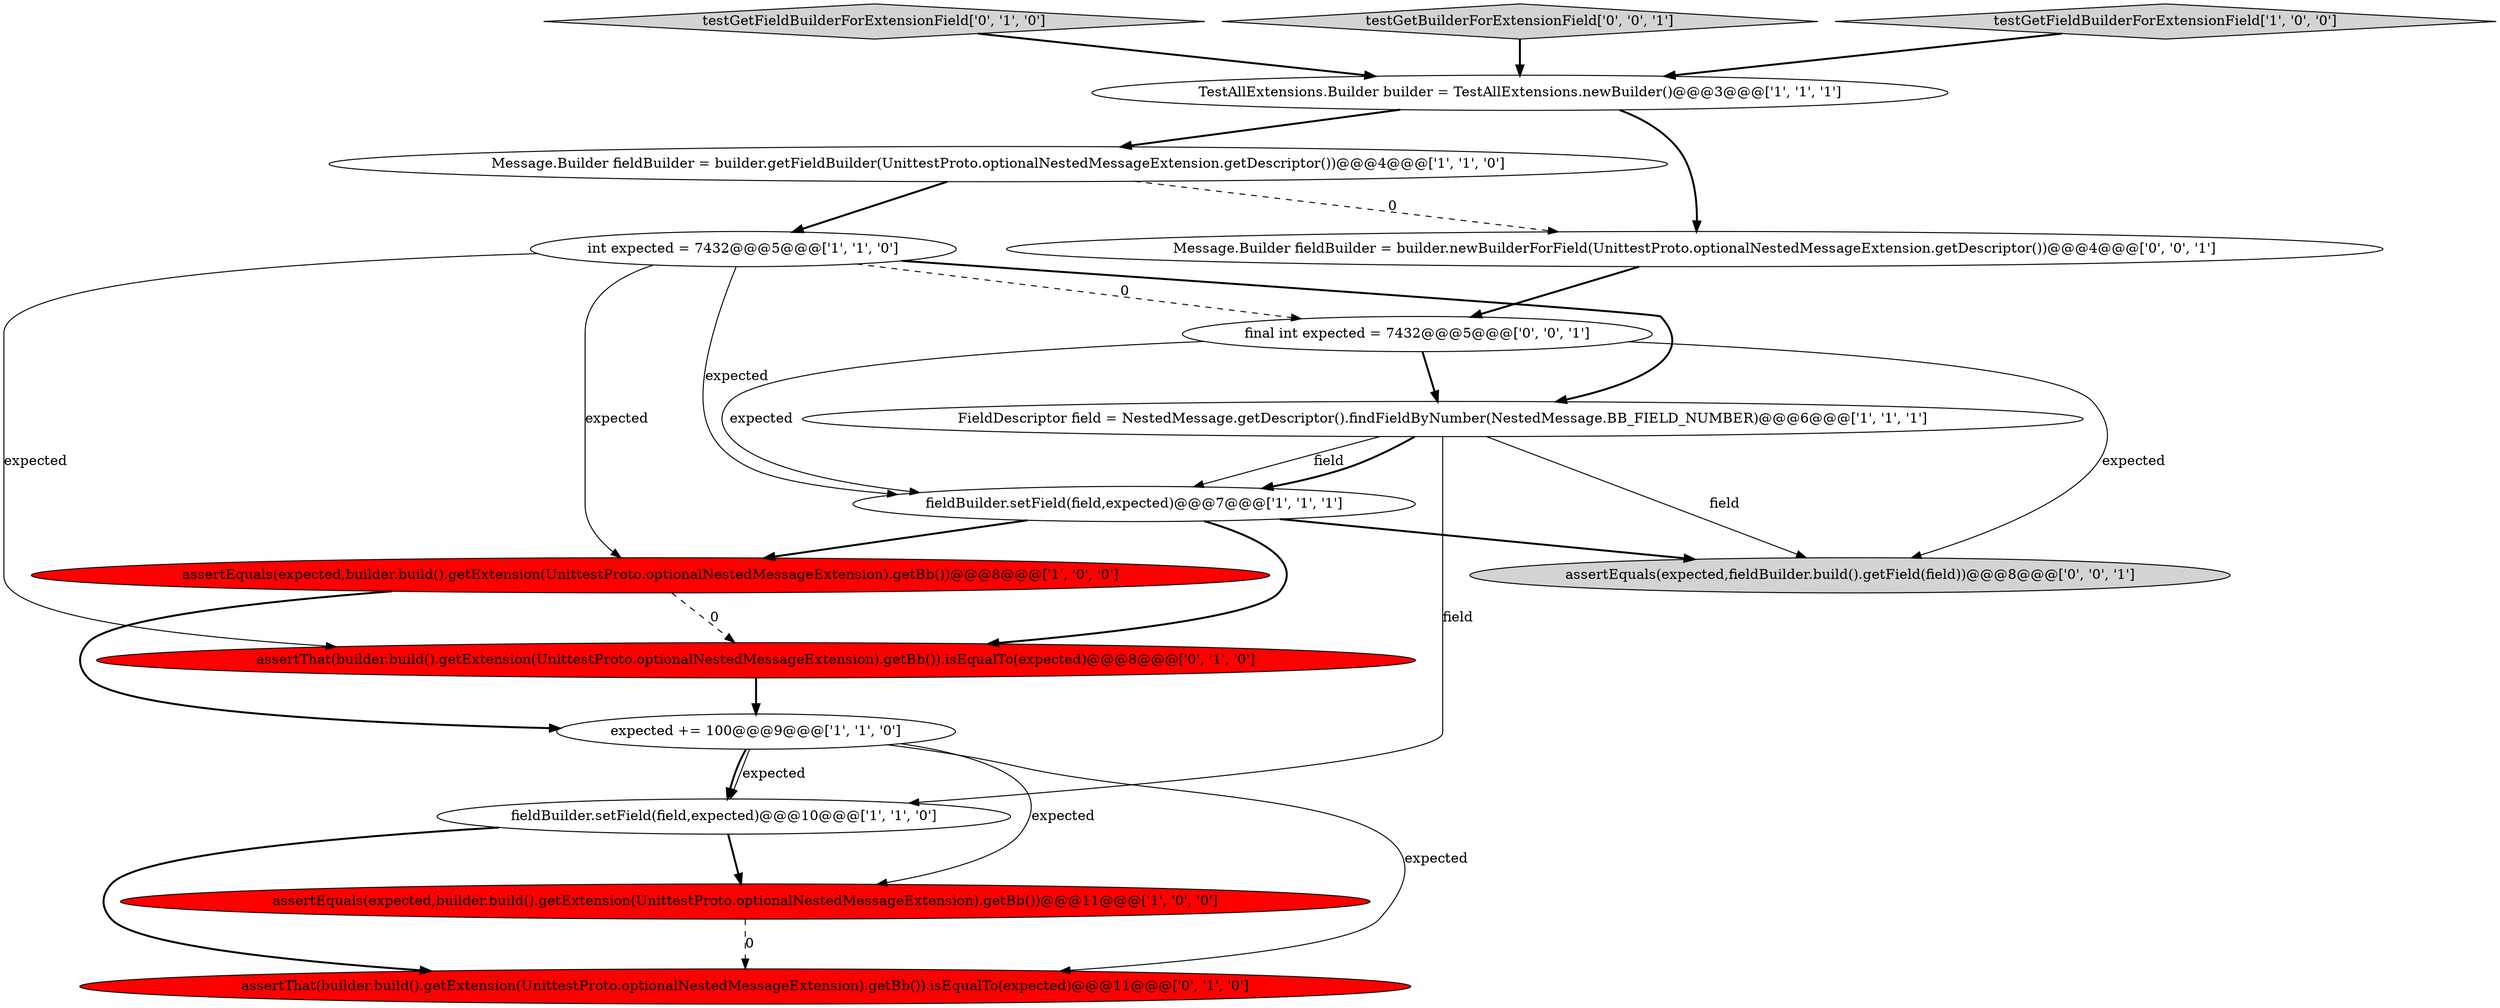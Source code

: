 digraph {
8 [style = filled, label = "expected += 100@@@9@@@['1', '1', '0']", fillcolor = white, shape = ellipse image = "AAA0AAABBB1BBB"];
16 [style = filled, label = "assertEquals(expected,fieldBuilder.build().getField(field))@@@8@@@['0', '0', '1']", fillcolor = lightgray, shape = ellipse image = "AAA0AAABBB3BBB"];
14 [style = filled, label = "Message.Builder fieldBuilder = builder.newBuilderForField(UnittestProto.optionalNestedMessageExtension.getDescriptor())@@@4@@@['0', '0', '1']", fillcolor = white, shape = ellipse image = "AAA0AAABBB3BBB"];
10 [style = filled, label = "assertThat(builder.build().getExtension(UnittestProto.optionalNestedMessageExtension).getBb()).isEqualTo(expected)@@@11@@@['0', '1', '0']", fillcolor = red, shape = ellipse image = "AAA1AAABBB2BBB"];
7 [style = filled, label = "assertEquals(expected,builder.build().getExtension(UnittestProto.optionalNestedMessageExtension).getBb())@@@8@@@['1', '0', '0']", fillcolor = red, shape = ellipse image = "AAA1AAABBB1BBB"];
12 [style = filled, label = "testGetFieldBuilderForExtensionField['0', '1', '0']", fillcolor = lightgray, shape = diamond image = "AAA0AAABBB2BBB"];
9 [style = filled, label = "FieldDescriptor field = NestedMessage.getDescriptor().findFieldByNumber(NestedMessage.BB_FIELD_NUMBER)@@@6@@@['1', '1', '1']", fillcolor = white, shape = ellipse image = "AAA0AAABBB1BBB"];
2 [style = filled, label = "assertEquals(expected,builder.build().getExtension(UnittestProto.optionalNestedMessageExtension).getBb())@@@11@@@['1', '0', '0']", fillcolor = red, shape = ellipse image = "AAA1AAABBB1BBB"];
13 [style = filled, label = "testGetBuilderForExtensionField['0', '0', '1']", fillcolor = lightgray, shape = diamond image = "AAA0AAABBB3BBB"];
15 [style = filled, label = "final int expected = 7432@@@5@@@['0', '0', '1']", fillcolor = white, shape = ellipse image = "AAA0AAABBB3BBB"];
5 [style = filled, label = "fieldBuilder.setField(field,expected)@@@10@@@['1', '1', '0']", fillcolor = white, shape = ellipse image = "AAA0AAABBB1BBB"];
6 [style = filled, label = "Message.Builder fieldBuilder = builder.getFieldBuilder(UnittestProto.optionalNestedMessageExtension.getDescriptor())@@@4@@@['1', '1', '0']", fillcolor = white, shape = ellipse image = "AAA0AAABBB1BBB"];
11 [style = filled, label = "assertThat(builder.build().getExtension(UnittestProto.optionalNestedMessageExtension).getBb()).isEqualTo(expected)@@@8@@@['0', '1', '0']", fillcolor = red, shape = ellipse image = "AAA1AAABBB2BBB"];
1 [style = filled, label = "fieldBuilder.setField(field,expected)@@@7@@@['1', '1', '1']", fillcolor = white, shape = ellipse image = "AAA0AAABBB1BBB"];
0 [style = filled, label = "int expected = 7432@@@5@@@['1', '1', '0']", fillcolor = white, shape = ellipse image = "AAA0AAABBB1BBB"];
4 [style = filled, label = "testGetFieldBuilderForExtensionField['1', '0', '0']", fillcolor = lightgray, shape = diamond image = "AAA0AAABBB1BBB"];
3 [style = filled, label = "TestAllExtensions.Builder builder = TestAllExtensions.newBuilder()@@@3@@@['1', '1', '1']", fillcolor = white, shape = ellipse image = "AAA0AAABBB1BBB"];
0->7 [style = solid, label="expected"];
5->10 [style = bold, label=""];
4->3 [style = bold, label=""];
0->9 [style = bold, label=""];
9->16 [style = solid, label="field"];
3->14 [style = bold, label=""];
7->11 [style = dashed, label="0"];
0->15 [style = dashed, label="0"];
3->6 [style = bold, label=""];
8->2 [style = solid, label="expected"];
6->0 [style = bold, label=""];
9->5 [style = solid, label="field"];
6->14 [style = dashed, label="0"];
7->8 [style = bold, label=""];
1->7 [style = bold, label=""];
15->16 [style = solid, label="expected"];
2->10 [style = dashed, label="0"];
1->11 [style = bold, label=""];
0->11 [style = solid, label="expected"];
5->2 [style = bold, label=""];
8->5 [style = solid, label="expected"];
9->1 [style = solid, label="field"];
8->5 [style = bold, label=""];
13->3 [style = bold, label=""];
8->10 [style = solid, label="expected"];
15->9 [style = bold, label=""];
1->16 [style = bold, label=""];
0->1 [style = solid, label="expected"];
11->8 [style = bold, label=""];
14->15 [style = bold, label=""];
12->3 [style = bold, label=""];
9->1 [style = bold, label=""];
15->1 [style = solid, label="expected"];
}
